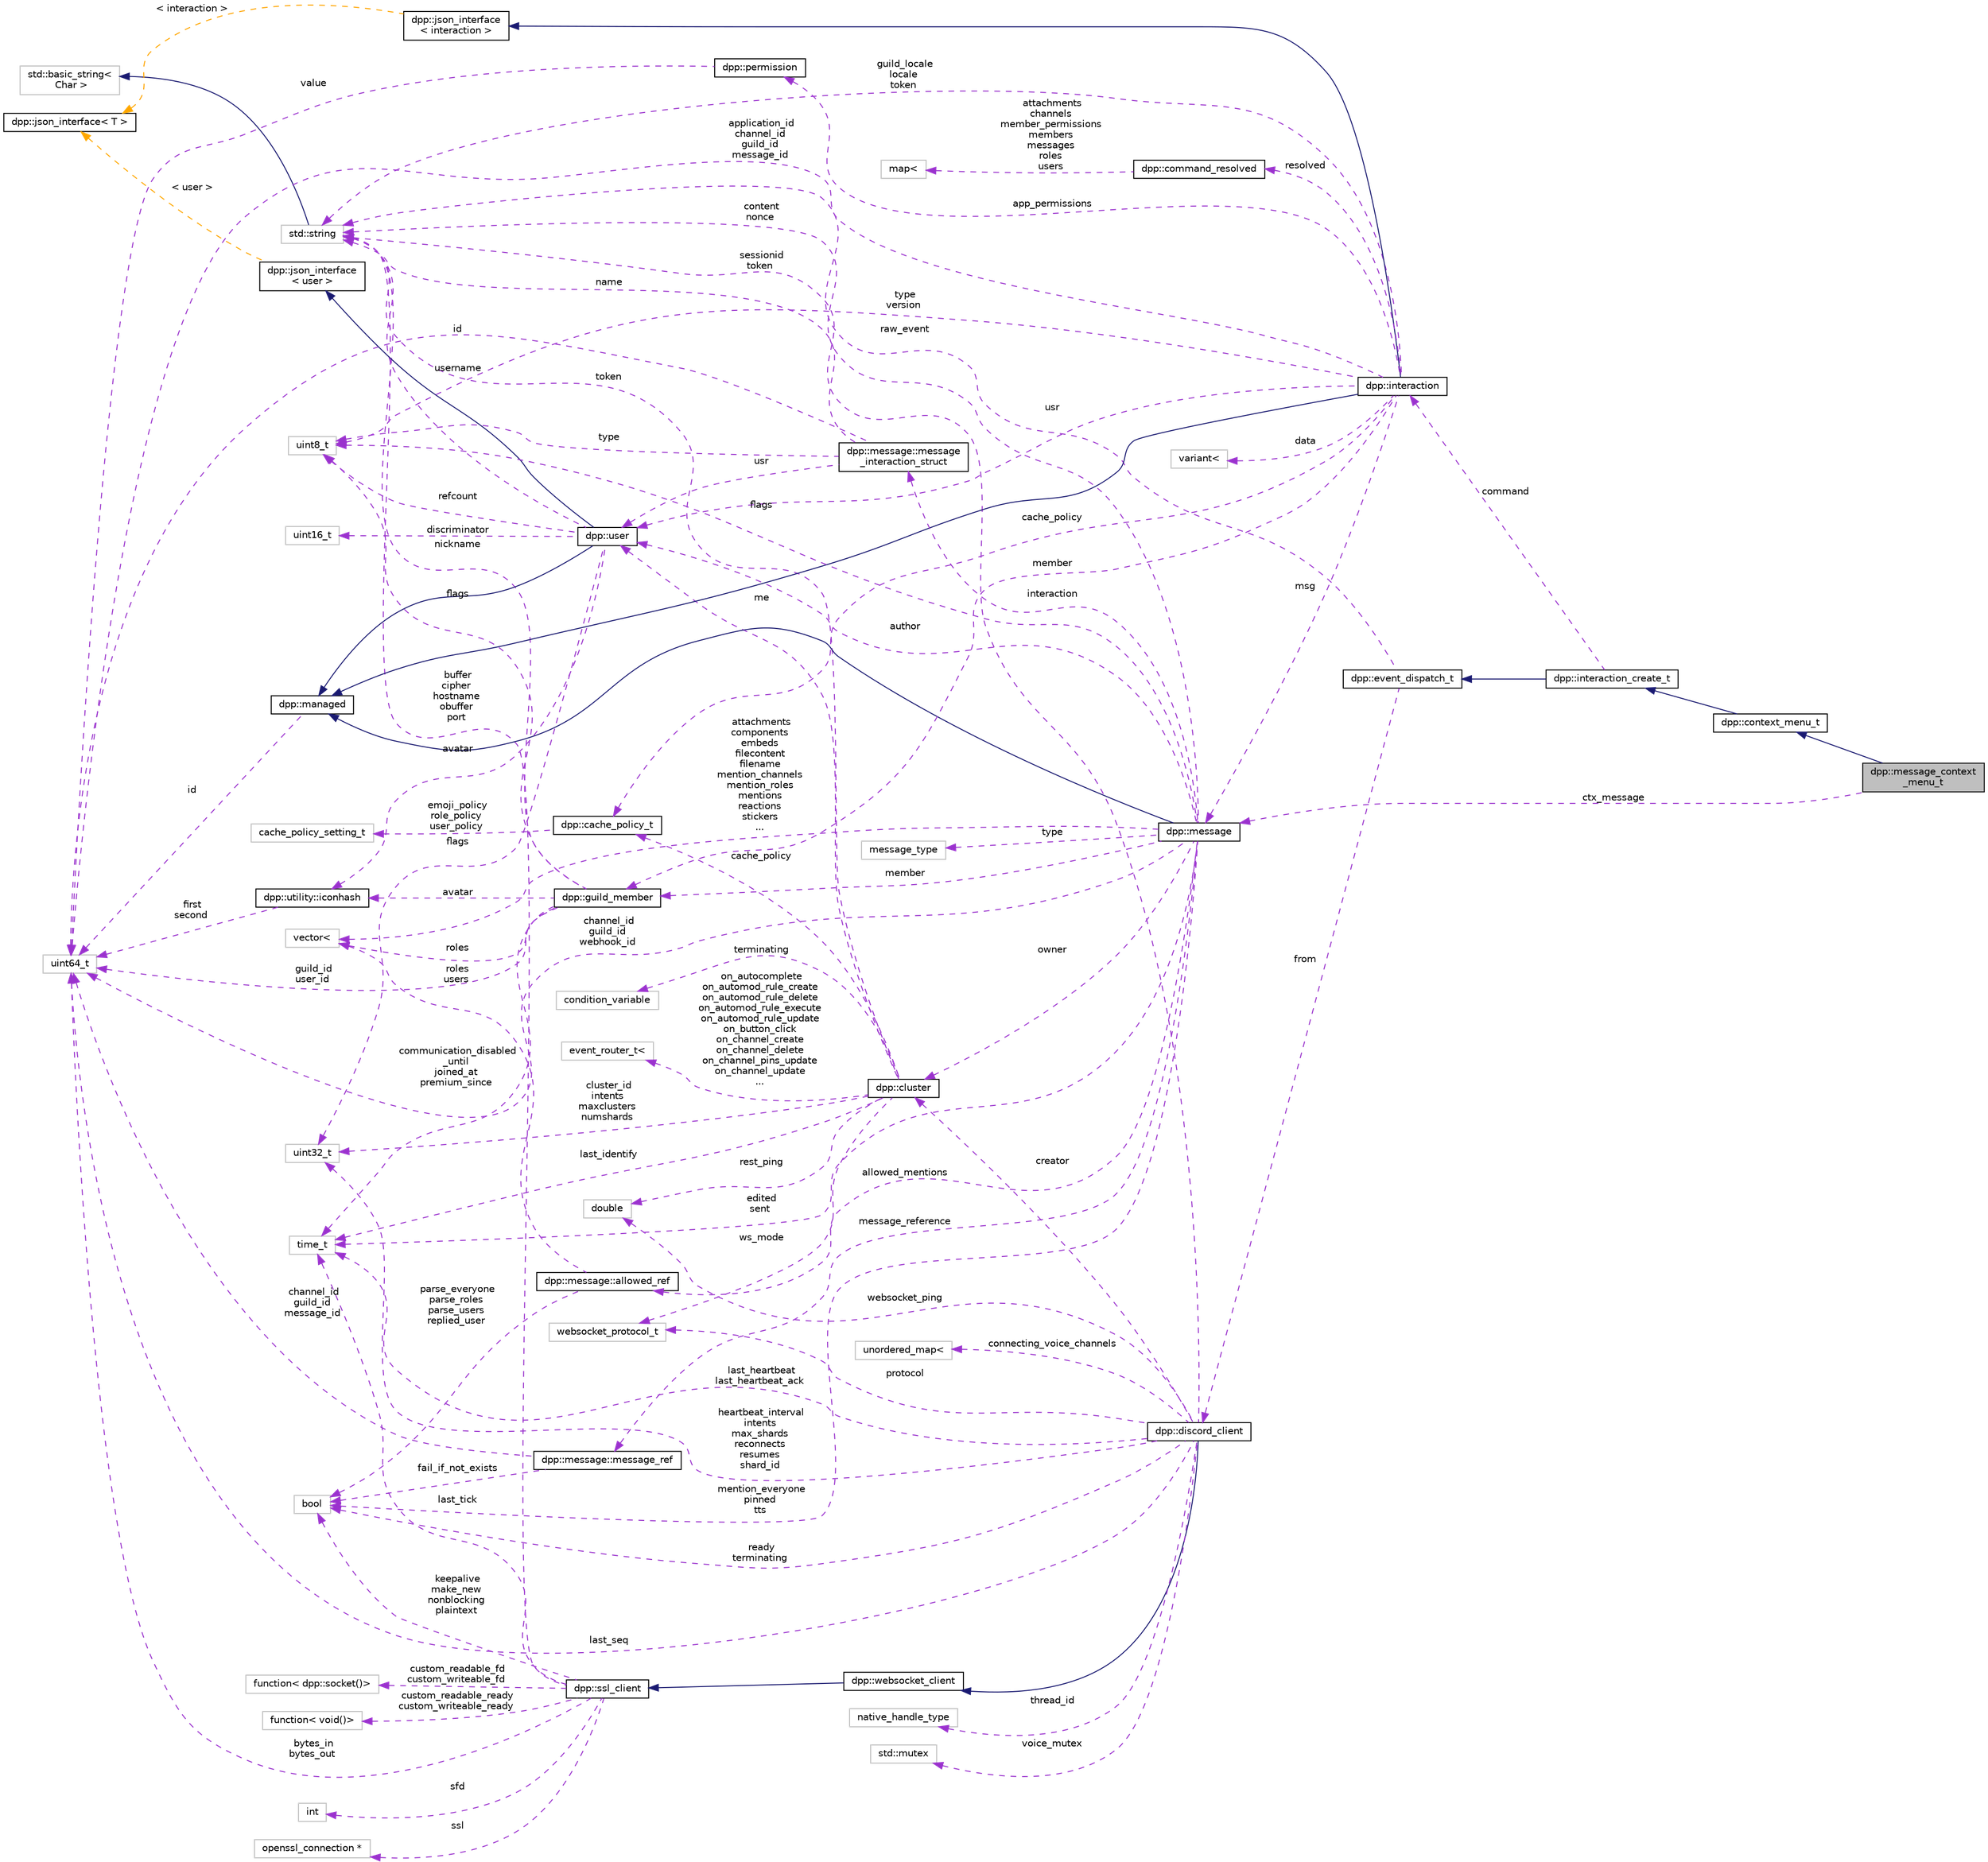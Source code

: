 digraph "dpp::message_context_menu_t"
{
 // INTERACTIVE_SVG=YES
 // LATEX_PDF_SIZE
  bgcolor="transparent";
  edge [fontname="Helvetica",fontsize="10",labelfontname="Helvetica",labelfontsize="10"];
  node [fontname="Helvetica",fontsize="10",shape=record];
  rankdir="LR";
  Node1 [label="dpp::message_context\l_menu_t",height=0.2,width=0.4,color="black", fillcolor="grey75", style="filled", fontcolor="black",tooltip="Event parameter for context menu interactions for messages."];
  Node2 -> Node1 [dir="back",color="midnightblue",fontsize="10",style="solid",fontname="Helvetica"];
  Node2 [label="dpp::context_menu_t",height=0.2,width=0.4,color="black",URL="$structdpp_1_1context__menu__t.html",tooltip="Base class for context menu interactions, e.g. right click on user or message."];
  Node3 -> Node2 [dir="back",color="midnightblue",fontsize="10",style="solid",fontname="Helvetica"];
  Node3 [label="dpp::interaction_create_t",height=0.2,width=0.4,color="black",URL="$structdpp_1_1interaction__create__t.html",tooltip="Create interaction."];
  Node4 -> Node3 [dir="back",color="midnightblue",fontsize="10",style="solid",fontname="Helvetica"];
  Node4 [label="dpp::event_dispatch_t",height=0.2,width=0.4,color="black",URL="$structdpp_1_1event__dispatch__t.html",tooltip="Base event parameter struct. Each event you receive from the library will have its parameter derived ..."];
  Node5 -> Node4 [dir="back",color="darkorchid3",fontsize="10",style="dashed",label=" raw_event" ,fontname="Helvetica"];
  Node5 [label="std::string",height=0.2,width=0.4,color="grey75",tooltip=" "];
  Node6 -> Node5 [dir="back",color="midnightblue",fontsize="10",style="solid",fontname="Helvetica"];
  Node6 [label="std::basic_string\<\l Char \>",height=0.2,width=0.4,color="grey75",tooltip=" "];
  Node7 -> Node4 [dir="back",color="darkorchid3",fontsize="10",style="dashed",label=" from" ,fontname="Helvetica"];
  Node7 [label="dpp::discord_client",height=0.2,width=0.4,color="black",URL="$classdpp_1_1discord__client.html",tooltip="Implements a discord client. Each discord_client connects to one shard and derives from a websocket c..."];
  Node8 -> Node7 [dir="back",color="midnightblue",fontsize="10",style="solid",fontname="Helvetica"];
  Node8 [label="dpp::websocket_client",height=0.2,width=0.4,color="black",URL="$classdpp_1_1websocket__client.html",tooltip="Implements a websocket client based on the SSL client."];
  Node9 -> Node8 [dir="back",color="midnightblue",fontsize="10",style="solid",fontname="Helvetica"];
  Node9 [label="dpp::ssl_client",height=0.2,width=0.4,color="black",URL="$classdpp_1_1ssl__client.html",tooltip="Implements a simple non-blocking SSL stream client."];
  Node5 -> Node9 [dir="back",color="darkorchid3",fontsize="10",style="dashed",label=" buffer\ncipher\nhostname\nobuffer\nport" ,fontname="Helvetica"];
  Node10 -> Node9 [dir="back",color="darkorchid3",fontsize="10",style="dashed",label=" keepalive\nmake_new\nnonblocking\nplaintext" ,fontname="Helvetica"];
  Node10 [label="bool",height=0.2,width=0.4,color="grey75",tooltip=" "];
  Node11 -> Node9 [dir="back",color="darkorchid3",fontsize="10",style="dashed",label=" sfd" ,fontname="Helvetica"];
  Node11 [label="int",height=0.2,width=0.4,color="grey75",tooltip=" "];
  Node12 -> Node9 [dir="back",color="darkorchid3",fontsize="10",style="dashed",label=" ssl" ,fontname="Helvetica"];
  Node12 [label="openssl_connection *",height=0.2,width=0.4,color="grey75",tooltip=" "];
  Node13 -> Node9 [dir="back",color="darkorchid3",fontsize="10",style="dashed",label=" last_tick" ,fontname="Helvetica"];
  Node13 [label="time_t",height=0.2,width=0.4,color="grey75",tooltip=" "];
  Node14 -> Node9 [dir="back",color="darkorchid3",fontsize="10",style="dashed",label=" bytes_in\nbytes_out" ,fontname="Helvetica"];
  Node14 [label="uint64_t",height=0.2,width=0.4,color="grey75",tooltip=" "];
  Node15 -> Node9 [dir="back",color="darkorchid3",fontsize="10",style="dashed",label=" custom_readable_fd\ncustom_writeable_fd" ,fontname="Helvetica"];
  Node15 [label="function\< dpp::socket()\>",height=0.2,width=0.4,color="grey75",tooltip=" "];
  Node16 -> Node9 [dir="back",color="darkorchid3",fontsize="10",style="dashed",label=" custom_readable_ready\ncustom_writeable_ready" ,fontname="Helvetica"];
  Node16 [label="function\< void()\>",height=0.2,width=0.4,color="grey75",tooltip=" "];
  Node10 -> Node7 [dir="back",color="darkorchid3",fontsize="10",style="dashed",label=" ready\nterminating" ,fontname="Helvetica"];
  Node17 -> Node7 [dir="back",color="darkorchid3",fontsize="10",style="dashed",label=" creator" ,fontname="Helvetica"];
  Node17 [label="dpp::cluster",height=0.2,width=0.4,color="black",URL="$classdpp_1_1cluster.html",tooltip="The cluster class represents a group of shards and a command queue for sending and receiving commands..."];
  Node5 -> Node17 [dir="back",color="darkorchid3",fontsize="10",style="dashed",label=" token" ,fontname="Helvetica"];
  Node13 -> Node17 [dir="back",color="darkorchid3",fontsize="10",style="dashed",label=" last_identify" ,fontname="Helvetica"];
  Node18 -> Node17 [dir="back",color="darkorchid3",fontsize="10",style="dashed",label=" cluster_id\nintents\nmaxclusters\nnumshards" ,fontname="Helvetica"];
  Node18 [label="uint32_t",height=0.2,width=0.4,color="grey75",tooltip=" "];
  Node19 -> Node17 [dir="back",color="darkorchid3",fontsize="10",style="dashed",label=" rest_ping" ,fontname="Helvetica"];
  Node19 [label="double",height=0.2,width=0.4,color="grey75",tooltip=" "];
  Node20 -> Node17 [dir="back",color="darkorchid3",fontsize="10",style="dashed",label=" me" ,fontname="Helvetica"];
  Node20 [label="dpp::user",height=0.2,width=0.4,color="black",URL="$classdpp_1_1user.html",tooltip="Represents a user on discord. May or may not be a member of a dpp::guild."];
  Node21 -> Node20 [dir="back",color="midnightblue",fontsize="10",style="solid",fontname="Helvetica"];
  Node21 [label="dpp::managed",height=0.2,width=0.4,color="black",URL="$classdpp_1_1managed.html",tooltip="The managed class is the base class for various types that can be stored in a cache that are identifi..."];
  Node14 -> Node21 [dir="back",color="darkorchid3",fontsize="10",style="dashed",label=" id" ,fontname="Helvetica"];
  Node22 -> Node20 [dir="back",color="midnightblue",fontsize="10",style="solid",fontname="Helvetica"];
  Node22 [label="dpp::json_interface\l\< user \>",height=0.2,width=0.4,color="black",URL="$structdpp_1_1json__interface.html",tooltip=" "];
  Node23 -> Node22 [dir="back",color="orange",fontsize="10",style="dashed",label=" \< user \>" ,fontname="Helvetica"];
  Node23 [label="dpp::json_interface\< T \>",height=0.2,width=0.4,color="black",URL="$structdpp_1_1json__interface.html",tooltip="Represents an interface for an object that can optionally implement functions for converting to and f..."];
  Node5 -> Node20 [dir="back",color="darkorchid3",fontsize="10",style="dashed",label=" username" ,fontname="Helvetica"];
  Node24 -> Node20 [dir="back",color="darkorchid3",fontsize="10",style="dashed",label=" avatar" ,fontname="Helvetica"];
  Node24 [label="dpp::utility::iconhash",height=0.2,width=0.4,color="black",URL="$structdpp_1_1utility_1_1iconhash.html",tooltip="Store a 128 bit icon hash (profile picture, server icon etc) as a 128 bit binary value made of two ui..."];
  Node14 -> Node24 [dir="back",color="darkorchid3",fontsize="10",style="dashed",label=" first\nsecond" ,fontname="Helvetica"];
  Node18 -> Node20 [dir="back",color="darkorchid3",fontsize="10",style="dashed",label=" flags" ,fontname="Helvetica"];
  Node25 -> Node20 [dir="back",color="darkorchid3",fontsize="10",style="dashed",label=" discriminator" ,fontname="Helvetica"];
  Node25 [label="uint16_t",height=0.2,width=0.4,color="grey75",tooltip=" "];
  Node26 -> Node20 [dir="back",color="darkorchid3",fontsize="10",style="dashed",label=" refcount" ,fontname="Helvetica"];
  Node26 [label="uint8_t",height=0.2,width=0.4,color="grey75",tooltip=" "];
  Node27 -> Node17 [dir="back",color="darkorchid3",fontsize="10",style="dashed",label=" cache_policy" ,fontname="Helvetica"];
  Node27 [label="dpp::cache_policy_t",height=0.2,width=0.4,color="black",URL="$structdpp_1_1cache__policy__t.html",tooltip="Represents the caching policy of the cluster."];
  Node28 -> Node27 [dir="back",color="darkorchid3",fontsize="10",style="dashed",label=" emoji_policy\nrole_policy\nuser_policy" ,fontname="Helvetica"];
  Node28 [label="cache_policy_setting_t",height=0.2,width=0.4,color="grey75",tooltip=" "];
  Node29 -> Node17 [dir="back",color="darkorchid3",fontsize="10",style="dashed",label=" ws_mode" ,fontname="Helvetica"];
  Node29 [label="websocket_protocol_t",height=0.2,width=0.4,color="grey75",tooltip=" "];
  Node30 -> Node17 [dir="back",color="darkorchid3",fontsize="10",style="dashed",label=" terminating" ,fontname="Helvetica"];
  Node30 [label="condition_variable",height=0.2,width=0.4,color="grey75",tooltip=" "];
  Node31 -> Node17 [dir="back",color="darkorchid3",fontsize="10",style="dashed",label=" on_autocomplete\non_automod_rule_create\non_automod_rule_delete\non_automod_rule_execute\non_automod_rule_update\non_button_click\non_channel_create\non_channel_delete\non_channel_pins_update\non_channel_update\n..." ,fontname="Helvetica"];
  Node31 [label="event_router_t\<",height=0.2,width=0.4,color="grey75",tooltip=" "];
  Node18 -> Node7 [dir="back",color="darkorchid3",fontsize="10",style="dashed",label=" heartbeat_interval\nintents\nmax_shards\nreconnects\nresumes\nshard_id" ,fontname="Helvetica"];
  Node13 -> Node7 [dir="back",color="darkorchid3",fontsize="10",style="dashed",label=" last_heartbeat\nlast_heartbeat_ack" ,fontname="Helvetica"];
  Node32 -> Node7 [dir="back",color="darkorchid3",fontsize="10",style="dashed",label=" thread_id" ,fontname="Helvetica"];
  Node32 [label="native_handle_type",height=0.2,width=0.4,color="grey75",tooltip=" "];
  Node14 -> Node7 [dir="back",color="darkorchid3",fontsize="10",style="dashed",label=" last_seq" ,fontname="Helvetica"];
  Node5 -> Node7 [dir="back",color="darkorchid3",fontsize="10",style="dashed",label=" sessionid\ntoken" ,fontname="Helvetica"];
  Node33 -> Node7 [dir="back",color="darkorchid3",fontsize="10",style="dashed",label=" voice_mutex" ,fontname="Helvetica"];
  Node33 [label="std::mutex",height=0.2,width=0.4,color="grey75",tooltip=" "];
  Node19 -> Node7 [dir="back",color="darkorchid3",fontsize="10",style="dashed",label=" websocket_ping" ,fontname="Helvetica"];
  Node29 -> Node7 [dir="back",color="darkorchid3",fontsize="10",style="dashed",label=" protocol" ,fontname="Helvetica"];
  Node34 -> Node7 [dir="back",color="darkorchid3",fontsize="10",style="dashed",label=" connecting_voice_channels" ,fontname="Helvetica"];
  Node34 [label="unordered_map\<",height=0.2,width=0.4,color="grey75",tooltip=" "];
  Node35 -> Node3 [dir="back",color="darkorchid3",fontsize="10",style="dashed",label=" command" ,fontname="Helvetica"];
  Node35 [label="dpp::interaction",height=0.2,width=0.4,color="black",URL="$classdpp_1_1interaction.html",tooltip="An interaction represents a user running a command and arrives via the dpp::cluster::on_interaction_c..."];
  Node21 -> Node35 [dir="back",color="midnightblue",fontsize="10",style="solid",fontname="Helvetica"];
  Node36 -> Node35 [dir="back",color="midnightblue",fontsize="10",style="solid",fontname="Helvetica"];
  Node36 [label="dpp::json_interface\l\< interaction \>",height=0.2,width=0.4,color="black",URL="$structdpp_1_1json__interface.html",tooltip=" "];
  Node23 -> Node36 [dir="back",color="orange",fontsize="10",style="dashed",label=" \< interaction \>" ,fontname="Helvetica"];
  Node14 -> Node35 [dir="back",color="darkorchid3",fontsize="10",style="dashed",label=" application_id\nchannel_id\nguild_id\nmessage_id" ,fontname="Helvetica"];
  Node26 -> Node35 [dir="back",color="darkorchid3",fontsize="10",style="dashed",label=" type\nversion" ,fontname="Helvetica"];
  Node37 -> Node35 [dir="back",color="darkorchid3",fontsize="10",style="dashed",label=" data" ,fontname="Helvetica"];
  Node37 [label="variant\<",height=0.2,width=0.4,color="grey75",tooltip=" "];
  Node38 -> Node35 [dir="back",color="darkorchid3",fontsize="10",style="dashed",label=" app_permissions" ,fontname="Helvetica"];
  Node38 [label="dpp::permission",height=0.2,width=0.4,color="black",URL="$classdpp_1_1permission.html",tooltip="Represents a permission bitmask (refer to enum dpp::permissions) which are hold in an uint64_t."];
  Node14 -> Node38 [dir="back",color="darkorchid3",fontsize="10",style="dashed",label=" value" ,fontname="Helvetica"];
  Node39 -> Node35 [dir="back",color="darkorchid3",fontsize="10",style="dashed",label=" msg" ,fontname="Helvetica"];
  Node39 [label="dpp::message",height=0.2,width=0.4,color="black",URL="$structdpp_1_1message.html",tooltip="Represents messages sent and received on Discord."];
  Node21 -> Node39 [dir="back",color="midnightblue",fontsize="10",style="solid",fontname="Helvetica"];
  Node14 -> Node39 [dir="back",color="darkorchid3",fontsize="10",style="dashed",label=" channel_id\nguild_id\nwebhook_id" ,fontname="Helvetica"];
  Node20 -> Node39 [dir="back",color="darkorchid3",fontsize="10",style="dashed",label=" author" ,fontname="Helvetica"];
  Node40 -> Node39 [dir="back",color="darkorchid3",fontsize="10",style="dashed",label=" member" ,fontname="Helvetica"];
  Node40 [label="dpp::guild_member",height=0.2,width=0.4,color="black",URL="$classdpp_1_1guild__member.html",tooltip="Represents dpp::user membership upon a dpp::guild. This contains the user's nickname,..."];
  Node5 -> Node40 [dir="back",color="darkorchid3",fontsize="10",style="dashed",label=" nickname" ,fontname="Helvetica"];
  Node41 -> Node40 [dir="back",color="darkorchid3",fontsize="10",style="dashed",label=" roles" ,fontname="Helvetica"];
  Node41 [label="vector\<",height=0.2,width=0.4,color="grey75",tooltip=" "];
  Node14 -> Node40 [dir="back",color="darkorchid3",fontsize="10",style="dashed",label=" guild_id\nuser_id" ,fontname="Helvetica"];
  Node24 -> Node40 [dir="back",color="darkorchid3",fontsize="10",style="dashed",label=" avatar" ,fontname="Helvetica"];
  Node13 -> Node40 [dir="back",color="darkorchid3",fontsize="10",style="dashed",label=" communication_disabled\l_until\njoined_at\npremium_since" ,fontname="Helvetica"];
  Node26 -> Node40 [dir="back",color="darkorchid3",fontsize="10",style="dashed",label=" flags" ,fontname="Helvetica"];
  Node5 -> Node39 [dir="back",color="darkorchid3",fontsize="10",style="dashed",label=" content\nnonce" ,fontname="Helvetica"];
  Node41 -> Node39 [dir="back",color="darkorchid3",fontsize="10",style="dashed",label=" attachments\ncomponents\nembeds\nfilecontent\nfilename\nmention_channels\nmention_roles\nmentions\nreactions\nstickers\n..." ,fontname="Helvetica"];
  Node13 -> Node39 [dir="back",color="darkorchid3",fontsize="10",style="dashed",label=" edited\nsent" ,fontname="Helvetica"];
  Node10 -> Node39 [dir="back",color="darkorchid3",fontsize="10",style="dashed",label=" mention_everyone\npinned\ntts" ,fontname="Helvetica"];
  Node26 -> Node39 [dir="back",color="darkorchid3",fontsize="10",style="dashed",label=" flags" ,fontname="Helvetica"];
  Node42 -> Node39 [dir="back",color="darkorchid3",fontsize="10",style="dashed",label=" type" ,fontname="Helvetica"];
  Node42 [label="message_type",height=0.2,width=0.4,color="grey75",tooltip=" "];
  Node43 -> Node39 [dir="back",color="darkorchid3",fontsize="10",style="dashed",label=" message_reference" ,fontname="Helvetica"];
  Node43 [label="dpp::message::message_ref",height=0.2,width=0.4,color="black",URL="$structdpp_1_1message_1_1message__ref.html",tooltip="Reference to another message, e.g. a reply."];
  Node14 -> Node43 [dir="back",color="darkorchid3",fontsize="10",style="dashed",label=" channel_id\nguild_id\nmessage_id" ,fontname="Helvetica"];
  Node10 -> Node43 [dir="back",color="darkorchid3",fontsize="10",style="dashed",label=" fail_if_not_exists" ,fontname="Helvetica"];
  Node44 -> Node39 [dir="back",color="darkorchid3",fontsize="10",style="dashed",label=" interaction" ,fontname="Helvetica"];
  Node44 [label="dpp::message::message\l_interaction_struct",height=0.2,width=0.4,color="black",URL="$structdpp_1_1message_1_1message__interaction__struct.html",tooltip="Reference to an interaction."];
  Node14 -> Node44 [dir="back",color="darkorchid3",fontsize="10",style="dashed",label=" id" ,fontname="Helvetica"];
  Node26 -> Node44 [dir="back",color="darkorchid3",fontsize="10",style="dashed",label=" type" ,fontname="Helvetica"];
  Node5 -> Node44 [dir="back",color="darkorchid3",fontsize="10",style="dashed",label=" name" ,fontname="Helvetica"];
  Node20 -> Node44 [dir="back",color="darkorchid3",fontsize="10",style="dashed",label=" usr" ,fontname="Helvetica"];
  Node45 -> Node39 [dir="back",color="darkorchid3",fontsize="10",style="dashed",label=" allowed_mentions" ,fontname="Helvetica"];
  Node45 [label="dpp::message::allowed_ref",height=0.2,width=0.4,color="black",URL="$structdpp_1_1message_1_1allowed__ref.html",tooltip="Allowed mentions details."];
  Node10 -> Node45 [dir="back",color="darkorchid3",fontsize="10",style="dashed",label=" parse_everyone\nparse_roles\nparse_users\nreplied_user" ,fontname="Helvetica"];
  Node41 -> Node45 [dir="back",color="darkorchid3",fontsize="10",style="dashed",label=" roles\nusers" ,fontname="Helvetica"];
  Node17 -> Node39 [dir="back",color="darkorchid3",fontsize="10",style="dashed",label=" owner" ,fontname="Helvetica"];
  Node40 -> Node35 [dir="back",color="darkorchid3",fontsize="10",style="dashed",label=" member" ,fontname="Helvetica"];
  Node20 -> Node35 [dir="back",color="darkorchid3",fontsize="10",style="dashed",label=" usr" ,fontname="Helvetica"];
  Node5 -> Node35 [dir="back",color="darkorchid3",fontsize="10",style="dashed",label=" guild_locale\nlocale\ntoken" ,fontname="Helvetica"];
  Node46 -> Node35 [dir="back",color="darkorchid3",fontsize="10",style="dashed",label=" resolved" ,fontname="Helvetica"];
  Node46 [label="dpp::command_resolved",height=0.2,width=0.4,color="black",URL="$structdpp_1_1command__resolved.html",tooltip="Resolved snowflake ids to users, guild members, roles and channels."];
  Node47 -> Node46 [dir="back",color="darkorchid3",fontsize="10",style="dashed",label=" attachments\nchannels\nmember_permissions\nmembers\nmessages\nroles\nusers" ,fontname="Helvetica"];
  Node47 [label="map\<",height=0.2,width=0.4,color="grey75",tooltip=" "];
  Node27 -> Node35 [dir="back",color="darkorchid3",fontsize="10",style="dashed",label=" cache_policy" ,fontname="Helvetica"];
  Node39 -> Node1 [dir="back",color="darkorchid3",fontsize="10",style="dashed",label=" ctx_message" ,fontname="Helvetica"];
}
